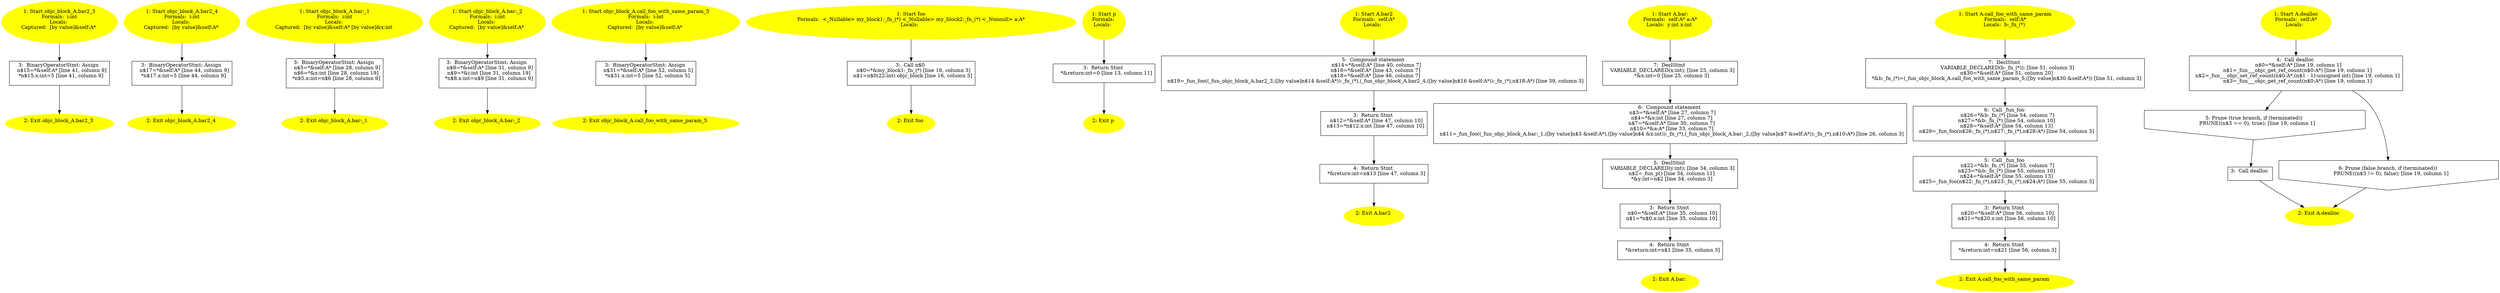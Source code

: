 /* @generated */
digraph cfg {
"objc_block_A.bar2_3(class A).968031ecc85ebf22_1" [label="1: Start objc_block_A.bar2_3\nFormals:  i:int\nLocals: \nCaptured:  [by value]&self:A* \n  " color=yellow style=filled]
	

	 "objc_block_A.bar2_3(class A).968031ecc85ebf22_1" -> "objc_block_A.bar2_3(class A).968031ecc85ebf22_3" ;
"objc_block_A.bar2_3(class A).968031ecc85ebf22_2" [label="2: Exit objc_block_A.bar2_3 \n  " color=yellow style=filled]
	

"objc_block_A.bar2_3(class A).968031ecc85ebf22_3" [label="3:  BinaryOperatorStmt: Assign \n   n$15=*&self:A* [line 41, column 9]\n  *n$15.x:int=5 [line 41, column 9]\n " shape="box"]
	

	 "objc_block_A.bar2_3(class A).968031ecc85ebf22_3" -> "objc_block_A.bar2_3(class A).968031ecc85ebf22_2" ;
"objc_block_A.bar2_4(class A).31b0a8dada99423a_1" [label="1: Start objc_block_A.bar2_4\nFormals:  i:int\nLocals: \nCaptured:  [by value]&self:A* \n  " color=yellow style=filled]
	

	 "objc_block_A.bar2_4(class A).31b0a8dada99423a_1" -> "objc_block_A.bar2_4(class A).31b0a8dada99423a_3" ;
"objc_block_A.bar2_4(class A).31b0a8dada99423a_2" [label="2: Exit objc_block_A.bar2_4 \n  " color=yellow style=filled]
	

"objc_block_A.bar2_4(class A).31b0a8dada99423a_3" [label="3:  BinaryOperatorStmt: Assign \n   n$17=*&self:A* [line 44, column 9]\n  *n$17.x:int=5 [line 44, column 9]\n " shape="box"]
	

	 "objc_block_A.bar2_4(class A).31b0a8dada99423a_3" -> "objc_block_A.bar2_4(class A).31b0a8dada99423a_2" ;
"objc_block_A.bar:_1(class A).08ec268b0c783346_1" [label="1: Start objc_block_A.bar:_1\nFormals:  i:int\nLocals: \nCaptured:  [by value]&self:A* [by value]&x:int \n  " color=yellow style=filled]
	

	 "objc_block_A.bar:_1(class A).08ec268b0c783346_1" -> "objc_block_A.bar:_1(class A).08ec268b0c783346_3" ;
"objc_block_A.bar:_1(class A).08ec268b0c783346_2" [label="2: Exit objc_block_A.bar:_1 \n  " color=yellow style=filled]
	

"objc_block_A.bar:_1(class A).08ec268b0c783346_3" [label="3:  BinaryOperatorStmt: Assign \n   n$5=*&self:A* [line 28, column 9]\n  n$6=*&x:int [line 28, column 19]\n  *n$5.x:int=n$6 [line 28, column 9]\n " shape="box"]
	

	 "objc_block_A.bar:_1(class A).08ec268b0c783346_3" -> "objc_block_A.bar:_1(class A).08ec268b0c783346_2" ;
"objc_block_A.bar:_2(class A).20dc072df19c24c2_1" [label="1: Start objc_block_A.bar:_2\nFormals:  i:int\nLocals: \nCaptured:  [by value]&self:A* \n  " color=yellow style=filled]
	

	 "objc_block_A.bar:_2(class A).20dc072df19c24c2_1" -> "objc_block_A.bar:_2(class A).20dc072df19c24c2_3" ;
"objc_block_A.bar:_2(class A).20dc072df19c24c2_2" [label="2: Exit objc_block_A.bar:_2 \n  " color=yellow style=filled]
	

"objc_block_A.bar:_2(class A).20dc072df19c24c2_3" [label="3:  BinaryOperatorStmt: Assign \n   n$8=*&self:A* [line 31, column 9]\n  n$9=*&i:int [line 31, column 19]\n  *n$8.x:int=n$9 [line 31, column 9]\n " shape="box"]
	

	 "objc_block_A.bar:_2(class A).20dc072df19c24c2_3" -> "objc_block_A.bar:_2(class A).20dc072df19c24c2_2" ;
"objc_block_A.call_foo_with_same_p.15923c0eae272586_1" [label="1: Start objc_block_A.call_foo_with_same_param_5\nFormals:  i:int\nLocals: \nCaptured:  [by value]&self:A* \n  " color=yellow style=filled]
	

	 "objc_block_A.call_foo_with_same_p.15923c0eae272586_1" -> "objc_block_A.call_foo_with_same_p.15923c0eae272586_3" ;
"objc_block_A.call_foo_with_same_p.15923c0eae272586_2" [label="2: Exit objc_block_A.call_foo_with_same_param_5 \n  " color=yellow style=filled]
	

"objc_block_A.call_foo_with_same_p.15923c0eae272586_3" [label="3:  BinaryOperatorStmt: Assign \n   n$31=*&self:A* [line 52, column 5]\n  *n$31.x:int=5 [line 52, column 5]\n " shape="box"]
	

	 "objc_block_A.call_foo_with_same_p.15923c0eae272586_3" -> "objc_block_A.call_foo_with_same_p.15923c0eae272586_2" ;
"foo.acbd18db4cc2f85c_1" [label="1: Start foo\nFormals:  <_Nullable> my_block1:_fn_(*) <_Nullable> my_block2:_fn_(*) <_Nonnull> a:A*\nLocals:  \n  " color=yellow style=filled]
	

	 "foo.acbd18db4cc2f85c_1" -> "foo.acbd18db4cc2f85c_3" ;
"foo.acbd18db4cc2f85c_2" [label="2: Exit foo \n  " color=yellow style=filled]
	

"foo.acbd18db4cc2f85c_3" [label="3:  Call n$0 \n   n$0=*&my_block1:_fn_(*) [line 16, column 3]\n  n$1=n$0(22:int) objc_block [line 16, column 3]\n " shape="box"]
	

	 "foo.acbd18db4cc2f85c_3" -> "foo.acbd18db4cc2f85c_2" ;
"p.83878c9117133890_1" [label="1: Start p\nFormals: \nLocals:  \n  " color=yellow style=filled]
	

	 "p.83878c9117133890_1" -> "p.83878c9117133890_3" ;
"p.83878c9117133890_2" [label="2: Exit p \n  " color=yellow style=filled]
	

"p.83878c9117133890_3" [label="3:  Return Stmt \n   *&return:int=0 [line 13, column 11]\n " shape="box"]
	

	 "p.83878c9117133890_3" -> "p.83878c9117133890_2" ;
"bar2#A#[instance].2f0519276ed04788_1" [label="1: Start A.bar2\nFormals:  self:A*\nLocals:  \n  " color=yellow style=filled]
	

	 "bar2#A#[instance].2f0519276ed04788_1" -> "bar2#A#[instance].2f0519276ed04788_5" ;
"bar2#A#[instance].2f0519276ed04788_2" [label="2: Exit A.bar2 \n  " color=yellow style=filled]
	

"bar2#A#[instance].2f0519276ed04788_3" [label="3:  Return Stmt \n   n$12=*&self:A* [line 47, column 10]\n  n$13=*n$12.x:int [line 47, column 10]\n " shape="box"]
	

	 "bar2#A#[instance].2f0519276ed04788_3" -> "bar2#A#[instance].2f0519276ed04788_4" ;
"bar2#A#[instance].2f0519276ed04788_4" [label="4:  Return Stmt \n   *&return:int=n$13 [line 47, column 3]\n " shape="box"]
	

	 "bar2#A#[instance].2f0519276ed04788_4" -> "bar2#A#[instance].2f0519276ed04788_2" ;
"bar2#A#[instance].2f0519276ed04788_5" [label="5:  Compound statement \n   n$14=*&self:A* [line 40, column 7]\n  n$16=*&self:A* [line 43, column 7]\n  n$18=*&self:A* [line 46, column 7]\n  n$19=_fun_foo((_fun_objc_block_A.bar2_3,([by value]n$14 &self:A*)):_fn_(*),(_fun_objc_block_A.bar2_4,([by value]n$16 &self:A*)):_fn_(*),n$18:A*) [line 39, column 3]\n " shape="box"]
	

	 "bar2#A#[instance].2f0519276ed04788_5" -> "bar2#A#[instance].2f0519276ed04788_3" ;
"bar:#A(class A)#[instance].8e6cfff8b86359b6_1" [label="1: Start A.bar:\nFormals:  self:A* a:A*\nLocals:  y:int x:int \n  " color=yellow style=filled]
	

	 "bar:#A(class A)#[instance].8e6cfff8b86359b6_1" -> "bar:#A(class A)#[instance].8e6cfff8b86359b6_7" ;
"bar:#A(class A)#[instance].8e6cfff8b86359b6_2" [label="2: Exit A.bar: \n  " color=yellow style=filled]
	

"bar:#A(class A)#[instance].8e6cfff8b86359b6_3" [label="3:  Return Stmt \n   n$0=*&self:A* [line 35, column 10]\n  n$1=*n$0.x:int [line 35, column 10]\n " shape="box"]
	

	 "bar:#A(class A)#[instance].8e6cfff8b86359b6_3" -> "bar:#A(class A)#[instance].8e6cfff8b86359b6_4" ;
"bar:#A(class A)#[instance].8e6cfff8b86359b6_4" [label="4:  Return Stmt \n   *&return:int=n$1 [line 35, column 3]\n " shape="box"]
	

	 "bar:#A(class A)#[instance].8e6cfff8b86359b6_4" -> "bar:#A(class A)#[instance].8e6cfff8b86359b6_2" ;
"bar:#A(class A)#[instance].8e6cfff8b86359b6_5" [label="5:  DeclStmt \n   VARIABLE_DECLARED(y:int); [line 34, column 3]\n  n$2=_fun_p() [line 34, column 11]\n  *&y:int=n$2 [line 34, column 3]\n " shape="box"]
	

	 "bar:#A(class A)#[instance].8e6cfff8b86359b6_5" -> "bar:#A(class A)#[instance].8e6cfff8b86359b6_3" ;
"bar:#A(class A)#[instance].8e6cfff8b86359b6_6" [label="6:  Compound statement \n   n$3=*&self:A* [line 27, column 7]\n  n$4=*&x:int [line 27, column 7]\n  n$7=*&self:A* [line 30, column 7]\n  n$10=*&a:A* [line 33, column 7]\n  n$11=_fun_foo((_fun_objc_block_A.bar:_1,([by value]n$3 &self:A*),([by value]n$4 &x:int)):_fn_(*),(_fun_objc_block_A.bar:_2,([by value]n$7 &self:A*)):_fn_(*),n$10:A*) [line 26, column 3]\n " shape="box"]
	

	 "bar:#A(class A)#[instance].8e6cfff8b86359b6_6" -> "bar:#A(class A)#[instance].8e6cfff8b86359b6_5" ;
"bar:#A(class A)#[instance].8e6cfff8b86359b6_7" [label="7:  DeclStmt \n   VARIABLE_DECLARED(x:int); [line 25, column 3]\n  *&x:int=0 [line 25, column 3]\n " shape="box"]
	

	 "bar:#A(class A)#[instance].8e6cfff8b86359b6_7" -> "bar:#A(class A)#[instance].8e6cfff8b86359b6_6" ;
"call_foo_with_same_param#A#[insta.0f7e046192340a49_1" [label="1: Start A.call_foo_with_same_param\nFormals:  self:A*\nLocals:  b:_fn_(*) \n  " color=yellow style=filled]
	

	 "call_foo_with_same_param#A#[insta.0f7e046192340a49_1" -> "call_foo_with_same_param#A#[insta.0f7e046192340a49_7" ;
"call_foo_with_same_param#A#[insta.0f7e046192340a49_2" [label="2: Exit A.call_foo_with_same_param \n  " color=yellow style=filled]
	

"call_foo_with_same_param#A#[insta.0f7e046192340a49_3" [label="3:  Return Stmt \n   n$20=*&self:A* [line 56, column 10]\n  n$21=*n$20.x:int [line 56, column 10]\n " shape="box"]
	

	 "call_foo_with_same_param#A#[insta.0f7e046192340a49_3" -> "call_foo_with_same_param#A#[insta.0f7e046192340a49_4" ;
"call_foo_with_same_param#A#[insta.0f7e046192340a49_4" [label="4:  Return Stmt \n   *&return:int=n$21 [line 56, column 3]\n " shape="box"]
	

	 "call_foo_with_same_param#A#[insta.0f7e046192340a49_4" -> "call_foo_with_same_param#A#[insta.0f7e046192340a49_2" ;
"call_foo_with_same_param#A#[insta.0f7e046192340a49_5" [label="5:  Call _fun_foo \n   n$22=*&b:_fn_(*) [line 55, column 7]\n  n$23=*&b:_fn_(*) [line 55, column 10]\n  n$24=*&self:A* [line 55, column 13]\n  n$25=_fun_foo(n$22:_fn_(*),n$23:_fn_(*),n$24:A*) [line 55, column 3]\n " shape="box"]
	

	 "call_foo_with_same_param#A#[insta.0f7e046192340a49_5" -> "call_foo_with_same_param#A#[insta.0f7e046192340a49_3" ;
"call_foo_with_same_param#A#[insta.0f7e046192340a49_6" [label="6:  Call _fun_foo \n   n$26=*&b:_fn_(*) [line 54, column 7]\n  n$27=*&b:_fn_(*) [line 54, column 10]\n  n$28=*&self:A* [line 54, column 13]\n  n$29=_fun_foo(n$26:_fn_(*),n$27:_fn_(*),n$28:A*) [line 54, column 3]\n " shape="box"]
	

	 "call_foo_with_same_param#A#[insta.0f7e046192340a49_6" -> "call_foo_with_same_param#A#[insta.0f7e046192340a49_5" ;
"call_foo_with_same_param#A#[insta.0f7e046192340a49_7" [label="7:  DeclStmt \n   VARIABLE_DECLARED(b:_fn_(*)); [line 51, column 3]\n  n$30=*&self:A* [line 51, column 20]\n  *&b:_fn_(*)=(_fun_objc_block_A.call_foo_with_same_param_5,([by value]n$30 &self:A*)) [line 51, column 3]\n " shape="box"]
	

	 "call_foo_with_same_param#A#[insta.0f7e046192340a49_7" -> "call_foo_with_same_param#A#[insta.0f7e046192340a49_6" ;
"dealloc#A#[instance].cb1004dc8428c0dc_1" [label="1: Start A.dealloc\nFormals:  self:A*\nLocals:  \n  " color=yellow style=filled]
	

	 "dealloc#A#[instance].cb1004dc8428c0dc_1" -> "dealloc#A#[instance].cb1004dc8428c0dc_4" ;
"dealloc#A#[instance].cb1004dc8428c0dc_2" [label="2: Exit A.dealloc \n  " color=yellow style=filled]
	

"dealloc#A#[instance].cb1004dc8428c0dc_3" [label="3:  Call dealloc \n  " shape="box"]
	

	 "dealloc#A#[instance].cb1004dc8428c0dc_3" -> "dealloc#A#[instance].cb1004dc8428c0dc_2" ;
"dealloc#A#[instance].cb1004dc8428c0dc_4" [label="4:  Call dealloc \n   n$0=*&self:A* [line 19, column 1]\n  n$1=_fun___objc_get_ref_count(n$0:A*) [line 19, column 1]\n  n$2=_fun___objc_set_ref_count(n$0:A*,(n$1 - 1):unsigned int) [line 19, column 1]\n  n$3=_fun___objc_get_ref_count(n$0:A*) [line 19, column 1]\n " shape="box"]
	

	 "dealloc#A#[instance].cb1004dc8428c0dc_4" -> "dealloc#A#[instance].cb1004dc8428c0dc_5" ;
	 "dealloc#A#[instance].cb1004dc8428c0dc_4" -> "dealloc#A#[instance].cb1004dc8428c0dc_6" ;
"dealloc#A#[instance].cb1004dc8428c0dc_5" [label="5: Prune (true branch, if (terminated)) \n   PRUNE((n$3 == 0), true); [line 19, column 1]\n " shape="invhouse"]
	

	 "dealloc#A#[instance].cb1004dc8428c0dc_5" -> "dealloc#A#[instance].cb1004dc8428c0dc_3" ;
"dealloc#A#[instance].cb1004dc8428c0dc_6" [label="6: Prune (false branch, if (terminated)) \n   PRUNE((n$3 != 0), false); [line 19, column 1]\n " shape="invhouse"]
	

	 "dealloc#A#[instance].cb1004dc8428c0dc_6" -> "dealloc#A#[instance].cb1004dc8428c0dc_2" ;
}
